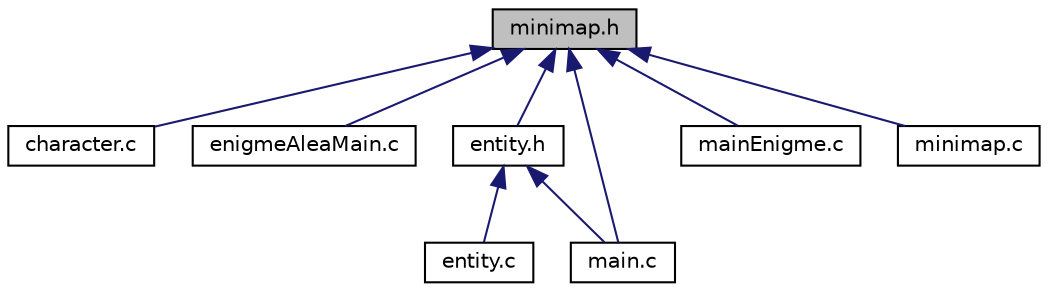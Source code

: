 digraph "minimap.h"
{
 // LATEX_PDF_SIZE
  edge [fontname="Helvetica",fontsize="10",labelfontname="Helvetica",labelfontsize="10"];
  node [fontname="Helvetica",fontsize="10",shape=record];
  Node1 [label="minimap.h",height=0.2,width=0.4,color="black", fillcolor="grey75", style="filled", fontcolor="black",tooltip=" "];
  Node1 -> Node2 [dir="back",color="midnightblue",fontsize="10",style="solid",fontname="Helvetica"];
  Node2 [label="character.c",height=0.2,width=0.4,color="black", fillcolor="white", style="filled",URL="$character_8c.html",tooltip=" "];
  Node1 -> Node3 [dir="back",color="midnightblue",fontsize="10",style="solid",fontname="Helvetica"];
  Node3 [label="enigmeAleaMain.c",height=0.2,width=0.4,color="black", fillcolor="white", style="filled",URL="$enigmeAleaMain_8c.html",tooltip=" "];
  Node1 -> Node4 [dir="back",color="midnightblue",fontsize="10",style="solid",fontname="Helvetica"];
  Node4 [label="entity.h",height=0.2,width=0.4,color="black", fillcolor="white", style="filled",URL="$entity_8h.html",tooltip="This header file defines the Entity struct and related functions."];
  Node4 -> Node5 [dir="back",color="midnightblue",fontsize="10",style="solid",fontname="Helvetica"];
  Node5 [label="entity.c",height=0.2,width=0.4,color="black", fillcolor="white", style="filled",URL="$entity_8c.html",tooltip="Implementation of the Entity struct and related functions."];
  Node4 -> Node6 [dir="back",color="midnightblue",fontsize="10",style="solid",fontname="Helvetica"];
  Node6 [label="main.c",height=0.2,width=0.4,color="black", fillcolor="white", style="filled",URL="$main_8c.html",tooltip=" "];
  Node1 -> Node6 [dir="back",color="midnightblue",fontsize="10",style="solid",fontname="Helvetica"];
  Node1 -> Node7 [dir="back",color="midnightblue",fontsize="10",style="solid",fontname="Helvetica"];
  Node7 [label="mainEnigme.c",height=0.2,width=0.4,color="black", fillcolor="white", style="filled",URL="$mainEnigme_8c.html",tooltip=" "];
  Node1 -> Node8 [dir="back",color="midnightblue",fontsize="10",style="solid",fontname="Helvetica"];
  Node8 [label="minimap.c",height=0.2,width=0.4,color="black", fillcolor="white", style="filled",URL="$minimap_8c.html",tooltip=" "];
}

